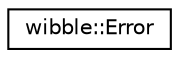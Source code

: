 digraph G
{
  edge [fontname="Helvetica",fontsize="10",labelfontname="Helvetica",labelfontsize="10"];
  node [fontname="Helvetica",fontsize="10",shape=record];
  rankdir="LR";
  Node1 [label="wibble::Error",height=0.2,width=0.4,color="black", fillcolor="white", style="filled",URL="$structwibble_1_1Error.html"];
}
